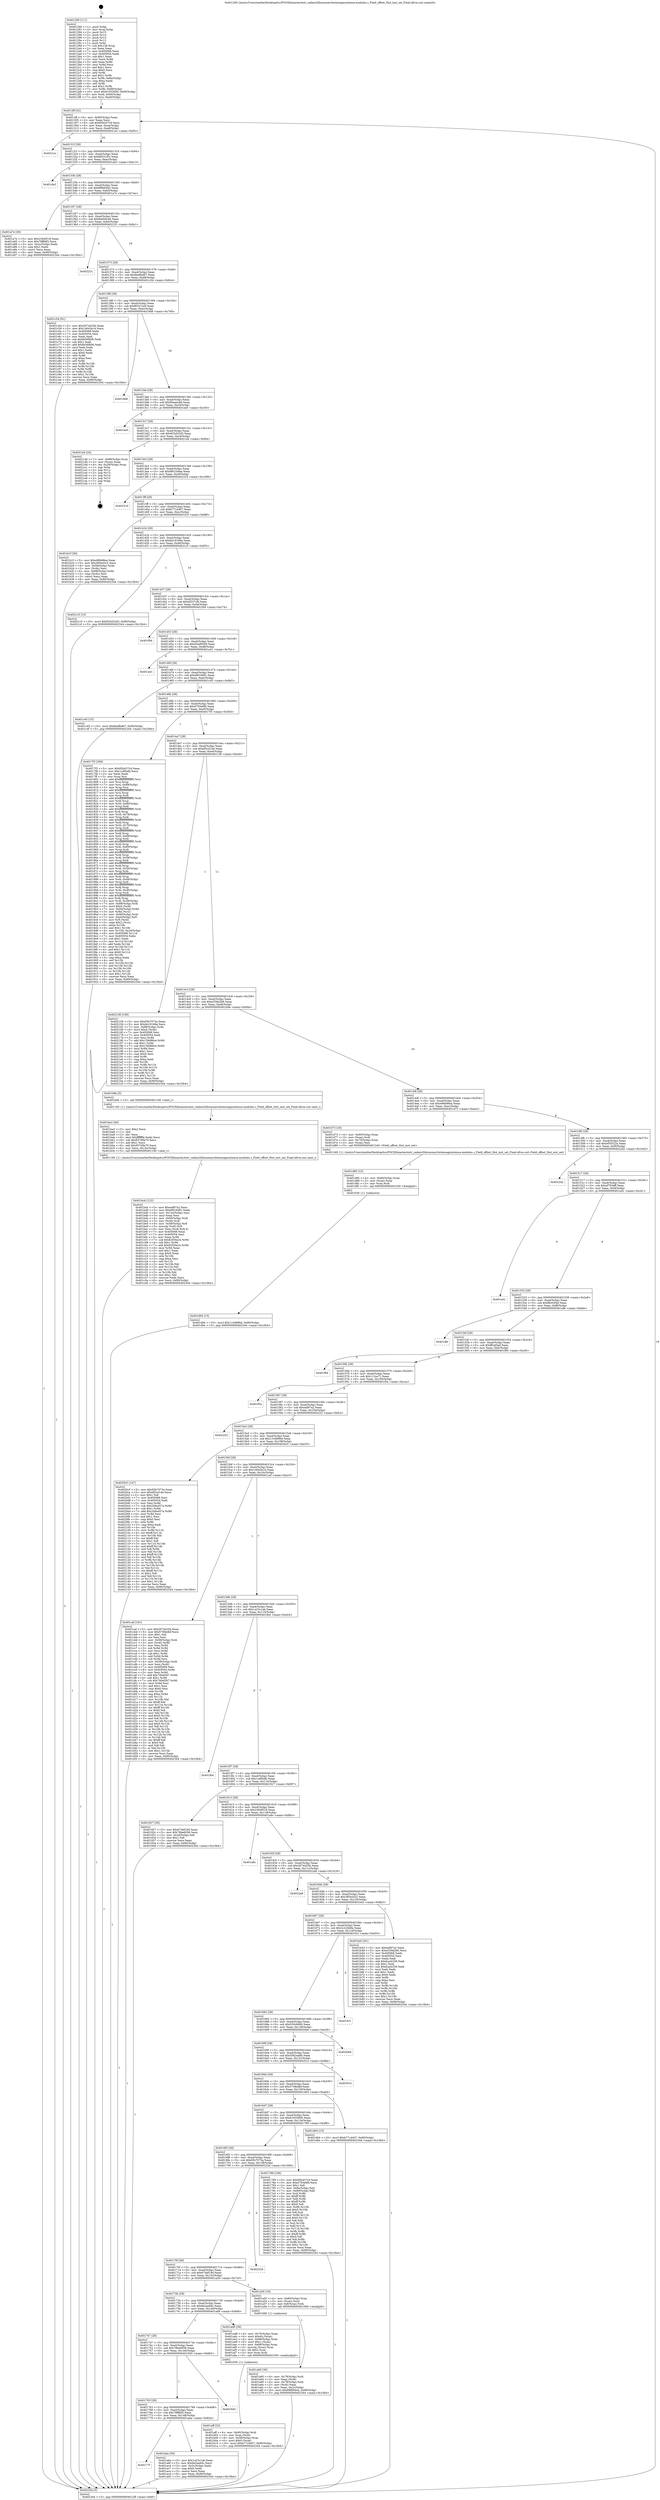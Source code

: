 digraph "0x401290" {
  label = "0x401290 (/mnt/c/Users/mathe/Desktop/tcc/POCII/binaries/extr_radare2librasmarchxtensagnuxtensa-modules.c_Field_offset_Slot_inst_set_Final-ollvm.out::main(0))"
  labelloc = "t"
  node[shape=record]

  Entry [label="",width=0.3,height=0.3,shape=circle,fillcolor=black,style=filled]
  "0x4012ff" [label="{
     0x4012ff [32]\l
     | [instrs]\l
     &nbsp;&nbsp;0x4012ff \<+6\>: mov -0x90(%rbp),%eax\l
     &nbsp;&nbsp;0x401305 \<+2\>: mov %eax,%ecx\l
     &nbsp;&nbsp;0x401307 \<+6\>: sub $0x85b437c9,%ecx\l
     &nbsp;&nbsp;0x40130d \<+6\>: mov %eax,-0xa4(%rbp)\l
     &nbsp;&nbsp;0x401313 \<+6\>: mov %ecx,-0xa8(%rbp)\l
     &nbsp;&nbsp;0x401319 \<+6\>: je 00000000004021ec \<main+0xf5c\>\l
  }"]
  "0x4021ec" [label="{
     0x4021ec\l
  }", style=dashed]
  "0x40131f" [label="{
     0x40131f [28]\l
     | [instrs]\l
     &nbsp;&nbsp;0x40131f \<+5\>: jmp 0000000000401324 \<main+0x94\>\l
     &nbsp;&nbsp;0x401324 \<+6\>: mov -0xa4(%rbp),%eax\l
     &nbsp;&nbsp;0x40132a \<+5\>: sub $0x89331f5c,%eax\l
     &nbsp;&nbsp;0x40132f \<+6\>: mov %eax,-0xac(%rbp)\l
     &nbsp;&nbsp;0x401335 \<+6\>: je 0000000000401da3 \<main+0xb13\>\l
  }"]
  Exit [label="",width=0.3,height=0.3,shape=circle,fillcolor=black,style=filled,peripheries=2]
  "0x401da3" [label="{
     0x401da3\l
  }", style=dashed]
  "0x40133b" [label="{
     0x40133b [28]\l
     | [instrs]\l
     &nbsp;&nbsp;0x40133b \<+5\>: jmp 0000000000401340 \<main+0xb0\>\l
     &nbsp;&nbsp;0x401340 \<+6\>: mov -0xa4(%rbp),%eax\l
     &nbsp;&nbsp;0x401346 \<+5\>: sub $0x89fb9442,%eax\l
     &nbsp;&nbsp;0x40134b \<+6\>: mov %eax,-0xb0(%rbp)\l
     &nbsp;&nbsp;0x401351 \<+6\>: je 0000000000401a7e \<main+0x7ee\>\l
  }"]
  "0x401d94" [label="{
     0x401d94 [15]\l
     | [instrs]\l
     &nbsp;&nbsp;0x401d94 \<+10\>: movl $0x1104896d,-0x90(%rbp)\l
     &nbsp;&nbsp;0x401d9e \<+5\>: jmp 0000000000402344 \<main+0x10b4\>\l
  }"]
  "0x401a7e" [label="{
     0x401a7e [30]\l
     | [instrs]\l
     &nbsp;&nbsp;0x401a7e \<+5\>: mov $0x2364f518,%eax\l
     &nbsp;&nbsp;0x401a83 \<+5\>: mov $0x78fffdf3,%ecx\l
     &nbsp;&nbsp;0x401a88 \<+3\>: mov -0x2c(%rbp),%edx\l
     &nbsp;&nbsp;0x401a8b \<+3\>: cmp $0x1,%edx\l
     &nbsp;&nbsp;0x401a8e \<+3\>: cmovl %ecx,%eax\l
     &nbsp;&nbsp;0x401a91 \<+6\>: mov %eax,-0x90(%rbp)\l
     &nbsp;&nbsp;0x401a97 \<+5\>: jmp 0000000000402344 \<main+0x10b4\>\l
  }"]
  "0x401357" [label="{
     0x401357 [28]\l
     | [instrs]\l
     &nbsp;&nbsp;0x401357 \<+5\>: jmp 000000000040135c \<main+0xcc\>\l
     &nbsp;&nbsp;0x40135c \<+6\>: mov -0xa4(%rbp),%eax\l
     &nbsp;&nbsp;0x401362 \<+5\>: sub $0x8a00dca6,%eax\l
     &nbsp;&nbsp;0x401367 \<+6\>: mov %eax,-0xb4(%rbp)\l
     &nbsp;&nbsp;0x40136d \<+6\>: je 0000000000402231 \<main+0xfa1\>\l
  }"]
  "0x401d85" [label="{
     0x401d85 [15]\l
     | [instrs]\l
     &nbsp;&nbsp;0x401d85 \<+4\>: mov -0x60(%rbp),%rax\l
     &nbsp;&nbsp;0x401d89 \<+3\>: mov (%rax),%rax\l
     &nbsp;&nbsp;0x401d8c \<+3\>: mov %rax,%rdi\l
     &nbsp;&nbsp;0x401d8f \<+5\>: call 0000000000401030 \<free@plt\>\l
     | [calls]\l
     &nbsp;&nbsp;0x401030 \{1\} (unknown)\l
  }"]
  "0x402231" [label="{
     0x402231\l
  }", style=dashed]
  "0x401373" [label="{
     0x401373 [28]\l
     | [instrs]\l
     &nbsp;&nbsp;0x401373 \<+5\>: jmp 0000000000401378 \<main+0xe8\>\l
     &nbsp;&nbsp;0x401378 \<+6\>: mov -0xa4(%rbp),%eax\l
     &nbsp;&nbsp;0x40137e \<+5\>: sub $0x8edfbd67,%eax\l
     &nbsp;&nbsp;0x401383 \<+6\>: mov %eax,-0xb8(%rbp)\l
     &nbsp;&nbsp;0x401389 \<+6\>: je 0000000000401c54 \<main+0x9c4\>\l
  }"]
  "0x401bcb" [label="{
     0x401bcb [122]\l
     | [instrs]\l
     &nbsp;&nbsp;0x401bcb \<+5\>: mov $0xeaf97a2,%ecx\l
     &nbsp;&nbsp;0x401bd0 \<+5\>: mov $0xd6f16481,%edx\l
     &nbsp;&nbsp;0x401bd5 \<+6\>: mov -0x14c(%rbp),%esi\l
     &nbsp;&nbsp;0x401bdb \<+3\>: imul %eax,%esi\l
     &nbsp;&nbsp;0x401bde \<+4\>: mov -0x60(%rbp),%rdi\l
     &nbsp;&nbsp;0x401be2 \<+3\>: mov (%rdi),%rdi\l
     &nbsp;&nbsp;0x401be5 \<+4\>: mov -0x58(%rbp),%r8\l
     &nbsp;&nbsp;0x401be9 \<+3\>: movslq (%r8),%r8\l
     &nbsp;&nbsp;0x401bec \<+4\>: mov %esi,(%rdi,%r8,4)\l
     &nbsp;&nbsp;0x401bf0 \<+7\>: mov 0x405068,%eax\l
     &nbsp;&nbsp;0x401bf7 \<+7\>: mov 0x405054,%esi\l
     &nbsp;&nbsp;0x401bfe \<+3\>: mov %eax,%r9d\l
     &nbsp;&nbsp;0x401c01 \<+7\>: sub $0x62f30a1b,%r9d\l
     &nbsp;&nbsp;0x401c08 \<+4\>: sub $0x1,%r9d\l
     &nbsp;&nbsp;0x401c0c \<+7\>: add $0x62f30a1b,%r9d\l
     &nbsp;&nbsp;0x401c13 \<+4\>: imul %r9d,%eax\l
     &nbsp;&nbsp;0x401c17 \<+3\>: and $0x1,%eax\l
     &nbsp;&nbsp;0x401c1a \<+3\>: cmp $0x0,%eax\l
     &nbsp;&nbsp;0x401c1d \<+4\>: sete %r10b\l
     &nbsp;&nbsp;0x401c21 \<+3\>: cmp $0xa,%esi\l
     &nbsp;&nbsp;0x401c24 \<+4\>: setl %r11b\l
     &nbsp;&nbsp;0x401c28 \<+3\>: mov %r10b,%bl\l
     &nbsp;&nbsp;0x401c2b \<+3\>: and %r11b,%bl\l
     &nbsp;&nbsp;0x401c2e \<+3\>: xor %r11b,%r10b\l
     &nbsp;&nbsp;0x401c31 \<+3\>: or %r10b,%bl\l
     &nbsp;&nbsp;0x401c34 \<+3\>: test $0x1,%bl\l
     &nbsp;&nbsp;0x401c37 \<+3\>: cmovne %edx,%ecx\l
     &nbsp;&nbsp;0x401c3a \<+6\>: mov %ecx,-0x90(%rbp)\l
     &nbsp;&nbsp;0x401c40 \<+5\>: jmp 0000000000402344 \<main+0x10b4\>\l
  }"]
  "0x401c54" [label="{
     0x401c54 [91]\l
     | [instrs]\l
     &nbsp;&nbsp;0x401c54 \<+5\>: mov $0x2674425b,%eax\l
     &nbsp;&nbsp;0x401c59 \<+5\>: mov $0x14643e1b,%ecx\l
     &nbsp;&nbsp;0x401c5e \<+7\>: mov 0x405068,%edx\l
     &nbsp;&nbsp;0x401c65 \<+7\>: mov 0x405054,%esi\l
     &nbsp;&nbsp;0x401c6c \<+2\>: mov %edx,%edi\l
     &nbsp;&nbsp;0x401c6e \<+6\>: sub $0xfe56fb06,%edi\l
     &nbsp;&nbsp;0x401c74 \<+3\>: sub $0x1,%edi\l
     &nbsp;&nbsp;0x401c77 \<+6\>: add $0xfe56fb06,%edi\l
     &nbsp;&nbsp;0x401c7d \<+3\>: imul %edi,%edx\l
     &nbsp;&nbsp;0x401c80 \<+3\>: and $0x1,%edx\l
     &nbsp;&nbsp;0x401c83 \<+3\>: cmp $0x0,%edx\l
     &nbsp;&nbsp;0x401c86 \<+4\>: sete %r8b\l
     &nbsp;&nbsp;0x401c8a \<+3\>: cmp $0xa,%esi\l
     &nbsp;&nbsp;0x401c8d \<+4\>: setl %r9b\l
     &nbsp;&nbsp;0x401c91 \<+3\>: mov %r8b,%r10b\l
     &nbsp;&nbsp;0x401c94 \<+3\>: and %r9b,%r10b\l
     &nbsp;&nbsp;0x401c97 \<+3\>: xor %r9b,%r8b\l
     &nbsp;&nbsp;0x401c9a \<+3\>: or %r8b,%r10b\l
     &nbsp;&nbsp;0x401c9d \<+4\>: test $0x1,%r10b\l
     &nbsp;&nbsp;0x401ca1 \<+3\>: cmovne %ecx,%eax\l
     &nbsp;&nbsp;0x401ca4 \<+6\>: mov %eax,-0x90(%rbp)\l
     &nbsp;&nbsp;0x401caa \<+5\>: jmp 0000000000402344 \<main+0x10b4\>\l
  }"]
  "0x40138f" [label="{
     0x40138f [28]\l
     | [instrs]\l
     &nbsp;&nbsp;0x40138f \<+5\>: jmp 0000000000401394 \<main+0x104\>\l
     &nbsp;&nbsp;0x401394 \<+6\>: mov -0xa4(%rbp),%eax\l
     &nbsp;&nbsp;0x40139a \<+5\>: sub $0x8f1b7ce9,%eax\l
     &nbsp;&nbsp;0x40139f \<+6\>: mov %eax,-0xbc(%rbp)\l
     &nbsp;&nbsp;0x4013a5 \<+6\>: je 00000000004019d8 \<main+0x748\>\l
  }"]
  "0x401ba3" [label="{
     0x401ba3 [40]\l
     | [instrs]\l
     &nbsp;&nbsp;0x401ba3 \<+5\>: mov $0x2,%ecx\l
     &nbsp;&nbsp;0x401ba8 \<+1\>: cltd\l
     &nbsp;&nbsp;0x401ba9 \<+2\>: idiv %ecx\l
     &nbsp;&nbsp;0x401bab \<+6\>: imul $0xfffffffe,%edx,%ecx\l
     &nbsp;&nbsp;0x401bb1 \<+6\>: sub $0x937d9a70,%ecx\l
     &nbsp;&nbsp;0x401bb7 \<+3\>: add $0x1,%ecx\l
     &nbsp;&nbsp;0x401bba \<+6\>: add $0x937d9a70,%ecx\l
     &nbsp;&nbsp;0x401bc0 \<+6\>: mov %ecx,-0x14c(%rbp)\l
     &nbsp;&nbsp;0x401bc6 \<+5\>: call 0000000000401160 \<next_i\>\l
     | [calls]\l
     &nbsp;&nbsp;0x401160 \{1\} (/mnt/c/Users/mathe/Desktop/tcc/POCII/binaries/extr_radare2librasmarchxtensagnuxtensa-modules.c_Field_offset_Slot_inst_set_Final-ollvm.out::next_i)\l
  }"]
  "0x4019d8" [label="{
     0x4019d8\l
  }", style=dashed]
  "0x4013ab" [label="{
     0x4013ab [28]\l
     | [instrs]\l
     &nbsp;&nbsp;0x4013ab \<+5\>: jmp 00000000004013b0 \<main+0x120\>\l
     &nbsp;&nbsp;0x4013b0 \<+6\>: mov -0xa4(%rbp),%eax\l
     &nbsp;&nbsp;0x4013b6 \<+5\>: sub $0x90eaecbd,%eax\l
     &nbsp;&nbsp;0x4013bb \<+6\>: mov %eax,-0xc0(%rbp)\l
     &nbsp;&nbsp;0x4013c1 \<+6\>: je 0000000000401ee0 \<main+0xc50\>\l
  }"]
  "0x401aff" [label="{
     0x401aff [32]\l
     | [instrs]\l
     &nbsp;&nbsp;0x401aff \<+4\>: mov -0x60(%rbp),%rdi\l
     &nbsp;&nbsp;0x401b03 \<+3\>: mov %rax,(%rdi)\l
     &nbsp;&nbsp;0x401b06 \<+4\>: mov -0x58(%rbp),%rax\l
     &nbsp;&nbsp;0x401b0a \<+6\>: movl $0x0,(%rax)\l
     &nbsp;&nbsp;0x401b10 \<+10\>: movl $0xb77c4407,-0x90(%rbp)\l
     &nbsp;&nbsp;0x401b1a \<+5\>: jmp 0000000000402344 \<main+0x10b4\>\l
  }"]
  "0x401ee0" [label="{
     0x401ee0\l
  }", style=dashed]
  "0x4013c7" [label="{
     0x4013c7 [28]\l
     | [instrs]\l
     &nbsp;&nbsp;0x4013c7 \<+5\>: jmp 00000000004013cc \<main+0x13c\>\l
     &nbsp;&nbsp;0x4013cc \<+6\>: mov -0xa4(%rbp),%eax\l
     &nbsp;&nbsp;0x4013d2 \<+5\>: sub $0x925d32d3,%eax\l
     &nbsp;&nbsp;0x4013d7 \<+6\>: mov %eax,-0xc4(%rbp)\l
     &nbsp;&nbsp;0x4013dd \<+6\>: je 00000000004021d4 \<main+0xf44\>\l
  }"]
  "0x40177f" [label="{
     0x40177f\l
  }", style=dashed]
  "0x4021d4" [label="{
     0x4021d4 [24]\l
     | [instrs]\l
     &nbsp;&nbsp;0x4021d4 \<+7\>: mov -0x88(%rbp),%rax\l
     &nbsp;&nbsp;0x4021db \<+2\>: mov (%rax),%eax\l
     &nbsp;&nbsp;0x4021dd \<+4\>: lea -0x28(%rbp),%rsp\l
     &nbsp;&nbsp;0x4021e1 \<+1\>: pop %rbx\l
     &nbsp;&nbsp;0x4021e2 \<+2\>: pop %r12\l
     &nbsp;&nbsp;0x4021e4 \<+2\>: pop %r13\l
     &nbsp;&nbsp;0x4021e6 \<+2\>: pop %r14\l
     &nbsp;&nbsp;0x4021e8 \<+2\>: pop %r15\l
     &nbsp;&nbsp;0x4021ea \<+1\>: pop %rbp\l
     &nbsp;&nbsp;0x4021eb \<+1\>: ret\l
  }"]
  "0x4013e3" [label="{
     0x4013e3 [28]\l
     | [instrs]\l
     &nbsp;&nbsp;0x4013e3 \<+5\>: jmp 00000000004013e8 \<main+0x158\>\l
     &nbsp;&nbsp;0x4013e8 \<+6\>: mov -0xa4(%rbp),%eax\l
     &nbsp;&nbsp;0x4013ee \<+5\>: sub $0x9851b9ae,%eax\l
     &nbsp;&nbsp;0x4013f3 \<+6\>: mov %eax,-0xc8(%rbp)\l
     &nbsp;&nbsp;0x4013f9 \<+6\>: je 0000000000402319 \<main+0x1089\>\l
  }"]
  "0x401aba" [label="{
     0x401aba [30]\l
     | [instrs]\l
     &nbsp;&nbsp;0x401aba \<+5\>: mov $0x1a23c1ab,%eax\l
     &nbsp;&nbsp;0x401abf \<+5\>: mov $0x6e2ae64c,%ecx\l
     &nbsp;&nbsp;0x401ac4 \<+3\>: mov -0x2c(%rbp),%edx\l
     &nbsp;&nbsp;0x401ac7 \<+3\>: cmp $0x0,%edx\l
     &nbsp;&nbsp;0x401aca \<+3\>: cmove %ecx,%eax\l
     &nbsp;&nbsp;0x401acd \<+6\>: mov %eax,-0x90(%rbp)\l
     &nbsp;&nbsp;0x401ad3 \<+5\>: jmp 0000000000402344 \<main+0x10b4\>\l
  }"]
  "0x402319" [label="{
     0x402319\l
  }", style=dashed]
  "0x4013ff" [label="{
     0x4013ff [28]\l
     | [instrs]\l
     &nbsp;&nbsp;0x4013ff \<+5\>: jmp 0000000000401404 \<main+0x174\>\l
     &nbsp;&nbsp;0x401404 \<+6\>: mov -0xa4(%rbp),%eax\l
     &nbsp;&nbsp;0x40140a \<+5\>: sub $0xb77c4407,%eax\l
     &nbsp;&nbsp;0x40140f \<+6\>: mov %eax,-0xcc(%rbp)\l
     &nbsp;&nbsp;0x401415 \<+6\>: je 0000000000401b1f \<main+0x88f\>\l
  }"]
  "0x401763" [label="{
     0x401763 [28]\l
     | [instrs]\l
     &nbsp;&nbsp;0x401763 \<+5\>: jmp 0000000000401768 \<main+0x4d8\>\l
     &nbsp;&nbsp;0x401768 \<+6\>: mov -0xa4(%rbp),%eax\l
     &nbsp;&nbsp;0x40176e \<+5\>: sub $0x78fffdf3,%eax\l
     &nbsp;&nbsp;0x401773 \<+6\>: mov %eax,-0x148(%rbp)\l
     &nbsp;&nbsp;0x401779 \<+6\>: je 0000000000401aba \<main+0x82a\>\l
  }"]
  "0x401b1f" [label="{
     0x401b1f [36]\l
     | [instrs]\l
     &nbsp;&nbsp;0x401b1f \<+5\>: mov $0xe96b86ea,%eax\l
     &nbsp;&nbsp;0x401b24 \<+5\>: mov $0x385ed3c2,%ecx\l
     &nbsp;&nbsp;0x401b29 \<+4\>: mov -0x58(%rbp),%rdx\l
     &nbsp;&nbsp;0x401b2d \<+2\>: mov (%rdx),%esi\l
     &nbsp;&nbsp;0x401b2f \<+4\>: mov -0x68(%rbp),%rdx\l
     &nbsp;&nbsp;0x401b33 \<+2\>: cmp (%rdx),%esi\l
     &nbsp;&nbsp;0x401b35 \<+3\>: cmovl %ecx,%eax\l
     &nbsp;&nbsp;0x401b38 \<+6\>: mov %eax,-0x90(%rbp)\l
     &nbsp;&nbsp;0x401b3e \<+5\>: jmp 0000000000402344 \<main+0x10b4\>\l
  }"]
  "0x40141b" [label="{
     0x40141b [28]\l
     | [instrs]\l
     &nbsp;&nbsp;0x40141b \<+5\>: jmp 0000000000401420 \<main+0x190\>\l
     &nbsp;&nbsp;0x401420 \<+6\>: mov -0xa4(%rbp),%eax\l
     &nbsp;&nbsp;0x401426 \<+5\>: sub $0xbb19168a,%eax\l
     &nbsp;&nbsp;0x40142b \<+6\>: mov %eax,-0xd0(%rbp)\l
     &nbsp;&nbsp;0x401431 \<+6\>: je 00000000004021c5 \<main+0xf35\>\l
  }"]
  "0x401945" [label="{
     0x401945\l
  }", style=dashed]
  "0x4021c5" [label="{
     0x4021c5 [15]\l
     | [instrs]\l
     &nbsp;&nbsp;0x4021c5 \<+10\>: movl $0x925d32d3,-0x90(%rbp)\l
     &nbsp;&nbsp;0x4021cf \<+5\>: jmp 0000000000402344 \<main+0x10b4\>\l
  }"]
  "0x401437" [label="{
     0x401437 [28]\l
     | [instrs]\l
     &nbsp;&nbsp;0x401437 \<+5\>: jmp 000000000040143c \<main+0x1ac\>\l
     &nbsp;&nbsp;0x40143c \<+6\>: mov -0xa4(%rbp),%eax\l
     &nbsp;&nbsp;0x401442 \<+5\>: sub $0xbf237cf4,%eax\l
     &nbsp;&nbsp;0x401447 \<+6\>: mov %eax,-0xd4(%rbp)\l
     &nbsp;&nbsp;0x40144d \<+6\>: je 0000000000401f04 \<main+0xc74\>\l
  }"]
  "0x401747" [label="{
     0x401747 [28]\l
     | [instrs]\l
     &nbsp;&nbsp;0x401747 \<+5\>: jmp 000000000040174c \<main+0x4bc\>\l
     &nbsp;&nbsp;0x40174c \<+6\>: mov -0xa4(%rbp),%eax\l
     &nbsp;&nbsp;0x401752 \<+5\>: sub $0x78be6056,%eax\l
     &nbsp;&nbsp;0x401757 \<+6\>: mov %eax,-0x144(%rbp)\l
     &nbsp;&nbsp;0x40175d \<+6\>: je 0000000000401945 \<main+0x6b5\>\l
  }"]
  "0x401f04" [label="{
     0x401f04\l
  }", style=dashed]
  "0x401453" [label="{
     0x401453 [28]\l
     | [instrs]\l
     &nbsp;&nbsp;0x401453 \<+5\>: jmp 0000000000401458 \<main+0x1c8\>\l
     &nbsp;&nbsp;0x401458 \<+6\>: mov -0xa4(%rbp),%eax\l
     &nbsp;&nbsp;0x40145e \<+5\>: sub $0xd3ad9549,%eax\l
     &nbsp;&nbsp;0x401463 \<+6\>: mov %eax,-0xd8(%rbp)\l
     &nbsp;&nbsp;0x401469 \<+6\>: je 0000000000401a41 \<main+0x7b1\>\l
  }"]
  "0x401ad8" [label="{
     0x401ad8 [39]\l
     | [instrs]\l
     &nbsp;&nbsp;0x401ad8 \<+4\>: mov -0x70(%rbp),%rax\l
     &nbsp;&nbsp;0x401adc \<+6\>: movl $0x64,(%rax)\l
     &nbsp;&nbsp;0x401ae2 \<+4\>: mov -0x68(%rbp),%rax\l
     &nbsp;&nbsp;0x401ae6 \<+6\>: movl $0x1,(%rax)\l
     &nbsp;&nbsp;0x401aec \<+4\>: mov -0x68(%rbp),%rax\l
     &nbsp;&nbsp;0x401af0 \<+3\>: movslq (%rax),%rax\l
     &nbsp;&nbsp;0x401af3 \<+4\>: shl $0x2,%rax\l
     &nbsp;&nbsp;0x401af7 \<+3\>: mov %rax,%rdi\l
     &nbsp;&nbsp;0x401afa \<+5\>: call 0000000000401050 \<malloc@plt\>\l
     | [calls]\l
     &nbsp;&nbsp;0x401050 \{1\} (unknown)\l
  }"]
  "0x401a41" [label="{
     0x401a41\l
  }", style=dashed]
  "0x40146f" [label="{
     0x40146f [28]\l
     | [instrs]\l
     &nbsp;&nbsp;0x40146f \<+5\>: jmp 0000000000401474 \<main+0x1e4\>\l
     &nbsp;&nbsp;0x401474 \<+6\>: mov -0xa4(%rbp),%eax\l
     &nbsp;&nbsp;0x40147a \<+5\>: sub $0xd6f16481,%eax\l
     &nbsp;&nbsp;0x40147f \<+6\>: mov %eax,-0xdc(%rbp)\l
     &nbsp;&nbsp;0x401485 \<+6\>: je 0000000000401c45 \<main+0x9b5\>\l
  }"]
  "0x401a60" [label="{
     0x401a60 [30]\l
     | [instrs]\l
     &nbsp;&nbsp;0x401a60 \<+4\>: mov -0x78(%rbp),%rdi\l
     &nbsp;&nbsp;0x401a64 \<+2\>: mov %eax,(%rdi)\l
     &nbsp;&nbsp;0x401a66 \<+4\>: mov -0x78(%rbp),%rdi\l
     &nbsp;&nbsp;0x401a6a \<+2\>: mov (%rdi),%eax\l
     &nbsp;&nbsp;0x401a6c \<+3\>: mov %eax,-0x2c(%rbp)\l
     &nbsp;&nbsp;0x401a6f \<+10\>: movl $0x89fb9442,-0x90(%rbp)\l
     &nbsp;&nbsp;0x401a79 \<+5\>: jmp 0000000000402344 \<main+0x10b4\>\l
  }"]
  "0x401c45" [label="{
     0x401c45 [15]\l
     | [instrs]\l
     &nbsp;&nbsp;0x401c45 \<+10\>: movl $0x8edfbd67,-0x90(%rbp)\l
     &nbsp;&nbsp;0x401c4f \<+5\>: jmp 0000000000402344 \<main+0x10b4\>\l
  }"]
  "0x40148b" [label="{
     0x40148b [28]\l
     | [instrs]\l
     &nbsp;&nbsp;0x40148b \<+5\>: jmp 0000000000401490 \<main+0x200\>\l
     &nbsp;&nbsp;0x401490 \<+6\>: mov -0xa4(%rbp),%eax\l
     &nbsp;&nbsp;0x401496 \<+5\>: sub $0xd793e6fb,%eax\l
     &nbsp;&nbsp;0x40149b \<+6\>: mov %eax,-0xe0(%rbp)\l
     &nbsp;&nbsp;0x4014a1 \<+6\>: je 00000000004017f3 \<main+0x563\>\l
  }"]
  "0x40172b" [label="{
     0x40172b [28]\l
     | [instrs]\l
     &nbsp;&nbsp;0x40172b \<+5\>: jmp 0000000000401730 \<main+0x4a0\>\l
     &nbsp;&nbsp;0x401730 \<+6\>: mov -0xa4(%rbp),%eax\l
     &nbsp;&nbsp;0x401736 \<+5\>: sub $0x6e2ae64c,%eax\l
     &nbsp;&nbsp;0x40173b \<+6\>: mov %eax,-0x140(%rbp)\l
     &nbsp;&nbsp;0x401741 \<+6\>: je 0000000000401ad8 \<main+0x848\>\l
  }"]
  "0x4017f3" [label="{
     0x4017f3 [308]\l
     | [instrs]\l
     &nbsp;&nbsp;0x4017f3 \<+5\>: mov $0x85b437c9,%eax\l
     &nbsp;&nbsp;0x4017f8 \<+5\>: mov $0x1cdf5afb,%ecx\l
     &nbsp;&nbsp;0x4017fd \<+2\>: xor %edx,%edx\l
     &nbsp;&nbsp;0x4017ff \<+3\>: mov %rsp,%rsi\l
     &nbsp;&nbsp;0x401802 \<+4\>: add $0xfffffffffffffff0,%rsi\l
     &nbsp;&nbsp;0x401806 \<+3\>: mov %rsi,%rsp\l
     &nbsp;&nbsp;0x401809 \<+7\>: mov %rsi,-0x88(%rbp)\l
     &nbsp;&nbsp;0x401810 \<+3\>: mov %rsp,%rsi\l
     &nbsp;&nbsp;0x401813 \<+4\>: add $0xfffffffffffffff0,%rsi\l
     &nbsp;&nbsp;0x401817 \<+3\>: mov %rsi,%rsp\l
     &nbsp;&nbsp;0x40181a \<+3\>: mov %rsp,%rdi\l
     &nbsp;&nbsp;0x40181d \<+4\>: add $0xfffffffffffffff0,%rdi\l
     &nbsp;&nbsp;0x401821 \<+3\>: mov %rdi,%rsp\l
     &nbsp;&nbsp;0x401824 \<+4\>: mov %rdi,-0x80(%rbp)\l
     &nbsp;&nbsp;0x401828 \<+3\>: mov %rsp,%rdi\l
     &nbsp;&nbsp;0x40182b \<+4\>: add $0xfffffffffffffff0,%rdi\l
     &nbsp;&nbsp;0x40182f \<+3\>: mov %rdi,%rsp\l
     &nbsp;&nbsp;0x401832 \<+4\>: mov %rdi,-0x78(%rbp)\l
     &nbsp;&nbsp;0x401836 \<+3\>: mov %rsp,%rdi\l
     &nbsp;&nbsp;0x401839 \<+4\>: add $0xfffffffffffffff0,%rdi\l
     &nbsp;&nbsp;0x40183d \<+3\>: mov %rdi,%rsp\l
     &nbsp;&nbsp;0x401840 \<+4\>: mov %rdi,-0x70(%rbp)\l
     &nbsp;&nbsp;0x401844 \<+3\>: mov %rsp,%rdi\l
     &nbsp;&nbsp;0x401847 \<+4\>: add $0xfffffffffffffff0,%rdi\l
     &nbsp;&nbsp;0x40184b \<+3\>: mov %rdi,%rsp\l
     &nbsp;&nbsp;0x40184e \<+4\>: mov %rdi,-0x68(%rbp)\l
     &nbsp;&nbsp;0x401852 \<+3\>: mov %rsp,%rdi\l
     &nbsp;&nbsp;0x401855 \<+4\>: add $0xfffffffffffffff0,%rdi\l
     &nbsp;&nbsp;0x401859 \<+3\>: mov %rdi,%rsp\l
     &nbsp;&nbsp;0x40185c \<+4\>: mov %rdi,-0x60(%rbp)\l
     &nbsp;&nbsp;0x401860 \<+3\>: mov %rsp,%rdi\l
     &nbsp;&nbsp;0x401863 \<+4\>: add $0xfffffffffffffff0,%rdi\l
     &nbsp;&nbsp;0x401867 \<+3\>: mov %rdi,%rsp\l
     &nbsp;&nbsp;0x40186a \<+4\>: mov %rdi,-0x58(%rbp)\l
     &nbsp;&nbsp;0x40186e \<+3\>: mov %rsp,%rdi\l
     &nbsp;&nbsp;0x401871 \<+4\>: add $0xfffffffffffffff0,%rdi\l
     &nbsp;&nbsp;0x401875 \<+3\>: mov %rdi,%rsp\l
     &nbsp;&nbsp;0x401878 \<+4\>: mov %rdi,-0x50(%rbp)\l
     &nbsp;&nbsp;0x40187c \<+3\>: mov %rsp,%rdi\l
     &nbsp;&nbsp;0x40187f \<+4\>: add $0xfffffffffffffff0,%rdi\l
     &nbsp;&nbsp;0x401883 \<+3\>: mov %rdi,%rsp\l
     &nbsp;&nbsp;0x401886 \<+4\>: mov %rdi,-0x48(%rbp)\l
     &nbsp;&nbsp;0x40188a \<+3\>: mov %rsp,%rdi\l
     &nbsp;&nbsp;0x40188d \<+4\>: add $0xfffffffffffffff0,%rdi\l
     &nbsp;&nbsp;0x401891 \<+3\>: mov %rdi,%rsp\l
     &nbsp;&nbsp;0x401894 \<+4\>: mov %rdi,-0x40(%rbp)\l
     &nbsp;&nbsp;0x401898 \<+3\>: mov %rsp,%rdi\l
     &nbsp;&nbsp;0x40189b \<+4\>: add $0xfffffffffffffff0,%rdi\l
     &nbsp;&nbsp;0x40189f \<+3\>: mov %rdi,%rsp\l
     &nbsp;&nbsp;0x4018a2 \<+4\>: mov %rdi,-0x38(%rbp)\l
     &nbsp;&nbsp;0x4018a6 \<+7\>: mov -0x88(%rbp),%rdi\l
     &nbsp;&nbsp;0x4018ad \<+6\>: movl $0x0,(%rdi)\l
     &nbsp;&nbsp;0x4018b3 \<+7\>: mov -0x94(%rbp),%r8d\l
     &nbsp;&nbsp;0x4018ba \<+3\>: mov %r8d,(%rsi)\l
     &nbsp;&nbsp;0x4018bd \<+4\>: mov -0x80(%rbp),%rdi\l
     &nbsp;&nbsp;0x4018c1 \<+7\>: mov -0xa0(%rbp),%r9\l
     &nbsp;&nbsp;0x4018c8 \<+3\>: mov %r9,(%rdi)\l
     &nbsp;&nbsp;0x4018cb \<+3\>: cmpl $0x2,(%rsi)\l
     &nbsp;&nbsp;0x4018ce \<+4\>: setne %r10b\l
     &nbsp;&nbsp;0x4018d2 \<+4\>: and $0x1,%r10b\l
     &nbsp;&nbsp;0x4018d6 \<+4\>: mov %r10b,-0x2d(%rbp)\l
     &nbsp;&nbsp;0x4018da \<+8\>: mov 0x405068,%r11d\l
     &nbsp;&nbsp;0x4018e2 \<+7\>: mov 0x405054,%ebx\l
     &nbsp;&nbsp;0x4018e9 \<+3\>: sub $0x1,%edx\l
     &nbsp;&nbsp;0x4018ec \<+3\>: mov %r11d,%r14d\l
     &nbsp;&nbsp;0x4018ef \<+3\>: add %edx,%r14d\l
     &nbsp;&nbsp;0x4018f2 \<+4\>: imul %r14d,%r11d\l
     &nbsp;&nbsp;0x4018f6 \<+4\>: and $0x1,%r11d\l
     &nbsp;&nbsp;0x4018fa \<+4\>: cmp $0x0,%r11d\l
     &nbsp;&nbsp;0x4018fe \<+4\>: sete %r10b\l
     &nbsp;&nbsp;0x401902 \<+3\>: cmp $0xa,%ebx\l
     &nbsp;&nbsp;0x401905 \<+4\>: setl %r15b\l
     &nbsp;&nbsp;0x401909 \<+3\>: mov %r10b,%r12b\l
     &nbsp;&nbsp;0x40190c \<+3\>: and %r15b,%r12b\l
     &nbsp;&nbsp;0x40190f \<+3\>: xor %r15b,%r10b\l
     &nbsp;&nbsp;0x401912 \<+3\>: or %r10b,%r12b\l
     &nbsp;&nbsp;0x401915 \<+4\>: test $0x1,%r12b\l
     &nbsp;&nbsp;0x401919 \<+3\>: cmovne %ecx,%eax\l
     &nbsp;&nbsp;0x40191c \<+6\>: mov %eax,-0x90(%rbp)\l
     &nbsp;&nbsp;0x401922 \<+5\>: jmp 0000000000402344 \<main+0x10b4\>\l
  }"]
  "0x4014a7" [label="{
     0x4014a7 [28]\l
     | [instrs]\l
     &nbsp;&nbsp;0x4014a7 \<+5\>: jmp 00000000004014ac \<main+0x21c\>\l
     &nbsp;&nbsp;0x4014ac \<+6\>: mov -0xa4(%rbp),%eax\l
     &nbsp;&nbsp;0x4014b2 \<+5\>: sub $0xdf2cd1de,%eax\l
     &nbsp;&nbsp;0x4014b7 \<+6\>: mov %eax,-0xe4(%rbp)\l
     &nbsp;&nbsp;0x4014bd \<+6\>: je 0000000000402158 \<main+0xec8\>\l
  }"]
  "0x401a50" [label="{
     0x401a50 [16]\l
     | [instrs]\l
     &nbsp;&nbsp;0x401a50 \<+4\>: mov -0x80(%rbp),%rax\l
     &nbsp;&nbsp;0x401a54 \<+3\>: mov (%rax),%rax\l
     &nbsp;&nbsp;0x401a57 \<+4\>: mov 0x8(%rax),%rdi\l
     &nbsp;&nbsp;0x401a5b \<+5\>: call 0000000000401060 \<atoi@plt\>\l
     | [calls]\l
     &nbsp;&nbsp;0x401060 \{1\} (unknown)\l
  }"]
  "0x402158" [label="{
     0x402158 [109]\l
     | [instrs]\l
     &nbsp;&nbsp;0x402158 \<+5\>: mov $0x65b7073a,%eax\l
     &nbsp;&nbsp;0x40215d \<+5\>: mov $0xbb19168a,%ecx\l
     &nbsp;&nbsp;0x402162 \<+7\>: mov -0x88(%rbp),%rdx\l
     &nbsp;&nbsp;0x402169 \<+6\>: movl $0x0,(%rdx)\l
     &nbsp;&nbsp;0x40216f \<+7\>: mov 0x405068,%esi\l
     &nbsp;&nbsp;0x402176 \<+7\>: mov 0x405054,%edi\l
     &nbsp;&nbsp;0x40217d \<+3\>: mov %esi,%r8d\l
     &nbsp;&nbsp;0x402180 \<+7\>: add $0x158d66ce,%r8d\l
     &nbsp;&nbsp;0x402187 \<+4\>: sub $0x1,%r8d\l
     &nbsp;&nbsp;0x40218b \<+7\>: sub $0x158d66ce,%r8d\l
     &nbsp;&nbsp;0x402192 \<+4\>: imul %r8d,%esi\l
     &nbsp;&nbsp;0x402196 \<+3\>: and $0x1,%esi\l
     &nbsp;&nbsp;0x402199 \<+3\>: cmp $0x0,%esi\l
     &nbsp;&nbsp;0x40219c \<+4\>: sete %r9b\l
     &nbsp;&nbsp;0x4021a0 \<+3\>: cmp $0xa,%edi\l
     &nbsp;&nbsp;0x4021a3 \<+4\>: setl %r10b\l
     &nbsp;&nbsp;0x4021a7 \<+3\>: mov %r9b,%r11b\l
     &nbsp;&nbsp;0x4021aa \<+3\>: and %r10b,%r11b\l
     &nbsp;&nbsp;0x4021ad \<+3\>: xor %r10b,%r9b\l
     &nbsp;&nbsp;0x4021b0 \<+3\>: or %r9b,%r11b\l
     &nbsp;&nbsp;0x4021b3 \<+4\>: test $0x1,%r11b\l
     &nbsp;&nbsp;0x4021b7 \<+3\>: cmovne %ecx,%eax\l
     &nbsp;&nbsp;0x4021ba \<+6\>: mov %eax,-0x90(%rbp)\l
     &nbsp;&nbsp;0x4021c0 \<+5\>: jmp 0000000000402344 \<main+0x10b4\>\l
  }"]
  "0x4014c3" [label="{
     0x4014c3 [28]\l
     | [instrs]\l
     &nbsp;&nbsp;0x4014c3 \<+5\>: jmp 00000000004014c8 \<main+0x238\>\l
     &nbsp;&nbsp;0x4014c8 \<+6\>: mov -0xa4(%rbp),%eax\l
     &nbsp;&nbsp;0x4014ce \<+5\>: sub $0xe539a2b6,%eax\l
     &nbsp;&nbsp;0x4014d3 \<+6\>: mov %eax,-0xe8(%rbp)\l
     &nbsp;&nbsp;0x4014d9 \<+6\>: je 0000000000401b9e \<main+0x90e\>\l
  }"]
  "0x40170f" [label="{
     0x40170f [28]\l
     | [instrs]\l
     &nbsp;&nbsp;0x40170f \<+5\>: jmp 0000000000401714 \<main+0x484\>\l
     &nbsp;&nbsp;0x401714 \<+6\>: mov -0xa4(%rbp),%eax\l
     &nbsp;&nbsp;0x40171a \<+5\>: sub $0x674bf19d,%eax\l
     &nbsp;&nbsp;0x40171f \<+6\>: mov %eax,-0x13c(%rbp)\l
     &nbsp;&nbsp;0x401725 \<+6\>: je 0000000000401a50 \<main+0x7c0\>\l
  }"]
  "0x401b9e" [label="{
     0x401b9e [5]\l
     | [instrs]\l
     &nbsp;&nbsp;0x401b9e \<+5\>: call 0000000000401160 \<next_i\>\l
     | [calls]\l
     &nbsp;&nbsp;0x401160 \{1\} (/mnt/c/Users/mathe/Desktop/tcc/POCII/binaries/extr_radare2librasmarchxtensagnuxtensa-modules.c_Field_offset_Slot_inst_set_Final-ollvm.out::next_i)\l
  }"]
  "0x4014df" [label="{
     0x4014df [28]\l
     | [instrs]\l
     &nbsp;&nbsp;0x4014df \<+5\>: jmp 00000000004014e4 \<main+0x254\>\l
     &nbsp;&nbsp;0x4014e4 \<+6\>: mov -0xa4(%rbp),%eax\l
     &nbsp;&nbsp;0x4014ea \<+5\>: sub $0xe96b86ea,%eax\l
     &nbsp;&nbsp;0x4014ef \<+6\>: mov %eax,-0xec(%rbp)\l
     &nbsp;&nbsp;0x4014f5 \<+6\>: je 0000000000401d73 \<main+0xae3\>\l
  }"]
  "0x40232d" [label="{
     0x40232d\l
  }", style=dashed]
  "0x401d73" [label="{
     0x401d73 [18]\l
     | [instrs]\l
     &nbsp;&nbsp;0x401d73 \<+4\>: mov -0x60(%rbp),%rax\l
     &nbsp;&nbsp;0x401d77 \<+3\>: mov (%rax),%rdi\l
     &nbsp;&nbsp;0x401d7a \<+4\>: mov -0x70(%rbp),%rax\l
     &nbsp;&nbsp;0x401d7e \<+2\>: mov (%rax),%esi\l
     &nbsp;&nbsp;0x401d80 \<+5\>: call 0000000000401240 \<Field_offset_Slot_inst_set\>\l
     | [calls]\l
     &nbsp;&nbsp;0x401240 \{1\} (/mnt/c/Users/mathe/Desktop/tcc/POCII/binaries/extr_radare2librasmarchxtensagnuxtensa-modules.c_Field_offset_Slot_inst_set_Final-ollvm.out::Field_offset_Slot_inst_set)\l
  }"]
  "0x4014fb" [label="{
     0x4014fb [28]\l
     | [instrs]\l
     &nbsp;&nbsp;0x4014fb \<+5\>: jmp 0000000000401500 \<main+0x270\>\l
     &nbsp;&nbsp;0x401500 \<+6\>: mov -0xa4(%rbp),%eax\l
     &nbsp;&nbsp;0x401506 \<+5\>: sub $0xef55522a,%eax\l
     &nbsp;&nbsp;0x40150b \<+6\>: mov %eax,-0xf0(%rbp)\l
     &nbsp;&nbsp;0x401511 \<+6\>: je 00000000004022d2 \<main+0x1042\>\l
  }"]
  "0x401290" [label="{
     0x401290 [111]\l
     | [instrs]\l
     &nbsp;&nbsp;0x401290 \<+1\>: push %rbp\l
     &nbsp;&nbsp;0x401291 \<+3\>: mov %rsp,%rbp\l
     &nbsp;&nbsp;0x401294 \<+2\>: push %r15\l
     &nbsp;&nbsp;0x401296 \<+2\>: push %r14\l
     &nbsp;&nbsp;0x401298 \<+2\>: push %r13\l
     &nbsp;&nbsp;0x40129a \<+2\>: push %r12\l
     &nbsp;&nbsp;0x40129c \<+1\>: push %rbx\l
     &nbsp;&nbsp;0x40129d \<+7\>: sub $0x138,%rsp\l
     &nbsp;&nbsp;0x4012a4 \<+2\>: xor %eax,%eax\l
     &nbsp;&nbsp;0x4012a6 \<+7\>: mov 0x405068,%ecx\l
     &nbsp;&nbsp;0x4012ad \<+7\>: mov 0x405054,%edx\l
     &nbsp;&nbsp;0x4012b4 \<+3\>: sub $0x1,%eax\l
     &nbsp;&nbsp;0x4012b7 \<+3\>: mov %ecx,%r8d\l
     &nbsp;&nbsp;0x4012ba \<+3\>: add %eax,%r8d\l
     &nbsp;&nbsp;0x4012bd \<+4\>: imul %r8d,%ecx\l
     &nbsp;&nbsp;0x4012c1 \<+3\>: and $0x1,%ecx\l
     &nbsp;&nbsp;0x4012c4 \<+3\>: cmp $0x0,%ecx\l
     &nbsp;&nbsp;0x4012c7 \<+4\>: sete %r9b\l
     &nbsp;&nbsp;0x4012cb \<+4\>: and $0x1,%r9b\l
     &nbsp;&nbsp;0x4012cf \<+7\>: mov %r9b,-0x8a(%rbp)\l
     &nbsp;&nbsp;0x4012d6 \<+3\>: cmp $0xa,%edx\l
     &nbsp;&nbsp;0x4012d9 \<+4\>: setl %r9b\l
     &nbsp;&nbsp;0x4012dd \<+4\>: and $0x1,%r9b\l
     &nbsp;&nbsp;0x4012e1 \<+7\>: mov %r9b,-0x89(%rbp)\l
     &nbsp;&nbsp;0x4012e8 \<+10\>: movl $0x61932695,-0x90(%rbp)\l
     &nbsp;&nbsp;0x4012f2 \<+6\>: mov %edi,-0x94(%rbp)\l
     &nbsp;&nbsp;0x4012f8 \<+7\>: mov %rsi,-0xa0(%rbp)\l
  }"]
  "0x4022d2" [label="{
     0x4022d2\l
  }", style=dashed]
  "0x401517" [label="{
     0x401517 [28]\l
     | [instrs]\l
     &nbsp;&nbsp;0x401517 \<+5\>: jmp 000000000040151c \<main+0x28c\>\l
     &nbsp;&nbsp;0x40151c \<+6\>: mov -0xa4(%rbp),%eax\l
     &nbsp;&nbsp;0x401522 \<+5\>: sub $0xef763eff,%eax\l
     &nbsp;&nbsp;0x401527 \<+6\>: mov %eax,-0xf4(%rbp)\l
     &nbsp;&nbsp;0x40152d \<+6\>: je 0000000000401ed1 \<main+0xc41\>\l
  }"]
  "0x402344" [label="{
     0x402344 [5]\l
     | [instrs]\l
     &nbsp;&nbsp;0x402344 \<+5\>: jmp 00000000004012ff \<main+0x6f\>\l
  }"]
  "0x401ed1" [label="{
     0x401ed1\l
  }", style=dashed]
  "0x401533" [label="{
     0x401533 [28]\l
     | [instrs]\l
     &nbsp;&nbsp;0x401533 \<+5\>: jmp 0000000000401538 \<main+0x2a8\>\l
     &nbsp;&nbsp;0x401538 \<+6\>: mov -0xa4(%rbp),%eax\l
     &nbsp;&nbsp;0x40153e \<+5\>: sub $0xf8c63f4d,%eax\l
     &nbsp;&nbsp;0x401543 \<+6\>: mov %eax,-0xf8(%rbp)\l
     &nbsp;&nbsp;0x401549 \<+6\>: je 0000000000401dfe \<main+0xb6e\>\l
  }"]
  "0x4016f3" [label="{
     0x4016f3 [28]\l
     | [instrs]\l
     &nbsp;&nbsp;0x4016f3 \<+5\>: jmp 00000000004016f8 \<main+0x468\>\l
     &nbsp;&nbsp;0x4016f8 \<+6\>: mov -0xa4(%rbp),%eax\l
     &nbsp;&nbsp;0x4016fe \<+5\>: sub $0x65b7073a,%eax\l
     &nbsp;&nbsp;0x401703 \<+6\>: mov %eax,-0x138(%rbp)\l
     &nbsp;&nbsp;0x401709 \<+6\>: je 000000000040232d \<main+0x109d\>\l
  }"]
  "0x401dfe" [label="{
     0x401dfe\l
  }", style=dashed]
  "0x40154f" [label="{
     0x40154f [28]\l
     | [instrs]\l
     &nbsp;&nbsp;0x40154f \<+5\>: jmp 0000000000401554 \<main+0x2c4\>\l
     &nbsp;&nbsp;0x401554 \<+6\>: mov -0xa4(%rbp),%eax\l
     &nbsp;&nbsp;0x40155a \<+5\>: sub $0xff2af3ad,%eax\l
     &nbsp;&nbsp;0x40155f \<+6\>: mov %eax,-0xfc(%rbp)\l
     &nbsp;&nbsp;0x401565 \<+6\>: je 0000000000401f84 \<main+0xcf4\>\l
  }"]
  "0x401789" [label="{
     0x401789 [106]\l
     | [instrs]\l
     &nbsp;&nbsp;0x401789 \<+5\>: mov $0x85b437c9,%eax\l
     &nbsp;&nbsp;0x40178e \<+5\>: mov $0xd793e6fb,%ecx\l
     &nbsp;&nbsp;0x401793 \<+2\>: mov $0x1,%dl\l
     &nbsp;&nbsp;0x401795 \<+7\>: mov -0x8a(%rbp),%sil\l
     &nbsp;&nbsp;0x40179c \<+7\>: mov -0x89(%rbp),%dil\l
     &nbsp;&nbsp;0x4017a3 \<+3\>: mov %sil,%r8b\l
     &nbsp;&nbsp;0x4017a6 \<+4\>: xor $0xff,%r8b\l
     &nbsp;&nbsp;0x4017aa \<+3\>: mov %dil,%r9b\l
     &nbsp;&nbsp;0x4017ad \<+4\>: xor $0xff,%r9b\l
     &nbsp;&nbsp;0x4017b1 \<+3\>: xor $0x0,%dl\l
     &nbsp;&nbsp;0x4017b4 \<+3\>: mov %r8b,%r10b\l
     &nbsp;&nbsp;0x4017b7 \<+4\>: and $0x0,%r10b\l
     &nbsp;&nbsp;0x4017bb \<+3\>: and %dl,%sil\l
     &nbsp;&nbsp;0x4017be \<+3\>: mov %r9b,%r11b\l
     &nbsp;&nbsp;0x4017c1 \<+4\>: and $0x0,%r11b\l
     &nbsp;&nbsp;0x4017c5 \<+3\>: and %dl,%dil\l
     &nbsp;&nbsp;0x4017c8 \<+3\>: or %sil,%r10b\l
     &nbsp;&nbsp;0x4017cb \<+3\>: or %dil,%r11b\l
     &nbsp;&nbsp;0x4017ce \<+3\>: xor %r11b,%r10b\l
     &nbsp;&nbsp;0x4017d1 \<+3\>: or %r9b,%r8b\l
     &nbsp;&nbsp;0x4017d4 \<+4\>: xor $0xff,%r8b\l
     &nbsp;&nbsp;0x4017d8 \<+3\>: or $0x0,%dl\l
     &nbsp;&nbsp;0x4017db \<+3\>: and %dl,%r8b\l
     &nbsp;&nbsp;0x4017de \<+3\>: or %r8b,%r10b\l
     &nbsp;&nbsp;0x4017e1 \<+4\>: test $0x1,%r10b\l
     &nbsp;&nbsp;0x4017e5 \<+3\>: cmovne %ecx,%eax\l
     &nbsp;&nbsp;0x4017e8 \<+6\>: mov %eax,-0x90(%rbp)\l
     &nbsp;&nbsp;0x4017ee \<+5\>: jmp 0000000000402344 \<main+0x10b4\>\l
  }"]
  "0x401f84" [label="{
     0x401f84\l
  }", style=dashed]
  "0x40156b" [label="{
     0x40156b [28]\l
     | [instrs]\l
     &nbsp;&nbsp;0x40156b \<+5\>: jmp 0000000000401570 \<main+0x2e0\>\l
     &nbsp;&nbsp;0x401570 \<+6\>: mov -0xa4(%rbp),%eax\l
     &nbsp;&nbsp;0x401576 \<+5\>: sub $0x113ce71,%eax\l
     &nbsp;&nbsp;0x40157b \<+6\>: mov %eax,-0x100(%rbp)\l
     &nbsp;&nbsp;0x401581 \<+6\>: je 0000000000401f5a \<main+0xcca\>\l
  }"]
  "0x4016d7" [label="{
     0x4016d7 [28]\l
     | [instrs]\l
     &nbsp;&nbsp;0x4016d7 \<+5\>: jmp 00000000004016dc \<main+0x44c\>\l
     &nbsp;&nbsp;0x4016dc \<+6\>: mov -0xa4(%rbp),%eax\l
     &nbsp;&nbsp;0x4016e2 \<+5\>: sub $0x61932695,%eax\l
     &nbsp;&nbsp;0x4016e7 \<+6\>: mov %eax,-0x134(%rbp)\l
     &nbsp;&nbsp;0x4016ed \<+6\>: je 0000000000401789 \<main+0x4f9\>\l
  }"]
  "0x401f5a" [label="{
     0x401f5a\l
  }", style=dashed]
  "0x401587" [label="{
     0x401587 [28]\l
     | [instrs]\l
     &nbsp;&nbsp;0x401587 \<+5\>: jmp 000000000040158c \<main+0x2fc\>\l
     &nbsp;&nbsp;0x40158c \<+6\>: mov -0xa4(%rbp),%eax\l
     &nbsp;&nbsp;0x401592 \<+5\>: sub $0xeaf97a2,%eax\l
     &nbsp;&nbsp;0x401597 \<+6\>: mov %eax,-0x104(%rbp)\l
     &nbsp;&nbsp;0x40159d \<+6\>: je 0000000000402252 \<main+0xfc2\>\l
  }"]
  "0x401d64" [label="{
     0x401d64 [15]\l
     | [instrs]\l
     &nbsp;&nbsp;0x401d64 \<+10\>: movl $0xb77c4407,-0x90(%rbp)\l
     &nbsp;&nbsp;0x401d6e \<+5\>: jmp 0000000000402344 \<main+0x10b4\>\l
  }"]
  "0x402252" [label="{
     0x402252\l
  }", style=dashed]
  "0x4015a3" [label="{
     0x4015a3 [28]\l
     | [instrs]\l
     &nbsp;&nbsp;0x4015a3 \<+5\>: jmp 00000000004015a8 \<main+0x318\>\l
     &nbsp;&nbsp;0x4015a8 \<+6\>: mov -0xa4(%rbp),%eax\l
     &nbsp;&nbsp;0x4015ae \<+5\>: sub $0x1104896d,%eax\l
     &nbsp;&nbsp;0x4015b3 \<+6\>: mov %eax,-0x108(%rbp)\l
     &nbsp;&nbsp;0x4015b9 \<+6\>: je 00000000004020c5 \<main+0xe35\>\l
  }"]
  "0x4016bb" [label="{
     0x4016bb [28]\l
     | [instrs]\l
     &nbsp;&nbsp;0x4016bb \<+5\>: jmp 00000000004016c0 \<main+0x430\>\l
     &nbsp;&nbsp;0x4016c0 \<+6\>: mov -0xa4(%rbp),%eax\l
     &nbsp;&nbsp;0x4016c6 \<+5\>: sub $0x5758edbf,%eax\l
     &nbsp;&nbsp;0x4016cb \<+6\>: mov %eax,-0x130(%rbp)\l
     &nbsp;&nbsp;0x4016d1 \<+6\>: je 0000000000401d64 \<main+0xad4\>\l
  }"]
  "0x4020c5" [label="{
     0x4020c5 [147]\l
     | [instrs]\l
     &nbsp;&nbsp;0x4020c5 \<+5\>: mov $0x65b7073a,%eax\l
     &nbsp;&nbsp;0x4020ca \<+5\>: mov $0xdf2cd1de,%ecx\l
     &nbsp;&nbsp;0x4020cf \<+2\>: mov $0x1,%dl\l
     &nbsp;&nbsp;0x4020d1 \<+7\>: mov 0x405068,%esi\l
     &nbsp;&nbsp;0x4020d8 \<+7\>: mov 0x405054,%edi\l
     &nbsp;&nbsp;0x4020df \<+3\>: mov %esi,%r8d\l
     &nbsp;&nbsp;0x4020e2 \<+7\>: sub $0x249a457a,%r8d\l
     &nbsp;&nbsp;0x4020e9 \<+4\>: sub $0x1,%r8d\l
     &nbsp;&nbsp;0x4020ed \<+7\>: add $0x249a457a,%r8d\l
     &nbsp;&nbsp;0x4020f4 \<+4\>: imul %r8d,%esi\l
     &nbsp;&nbsp;0x4020f8 \<+3\>: and $0x1,%esi\l
     &nbsp;&nbsp;0x4020fb \<+3\>: cmp $0x0,%esi\l
     &nbsp;&nbsp;0x4020fe \<+4\>: sete %r9b\l
     &nbsp;&nbsp;0x402102 \<+3\>: cmp $0xa,%edi\l
     &nbsp;&nbsp;0x402105 \<+4\>: setl %r10b\l
     &nbsp;&nbsp;0x402109 \<+3\>: mov %r9b,%r11b\l
     &nbsp;&nbsp;0x40210c \<+4\>: xor $0xff,%r11b\l
     &nbsp;&nbsp;0x402110 \<+3\>: mov %r10b,%bl\l
     &nbsp;&nbsp;0x402113 \<+3\>: xor $0xff,%bl\l
     &nbsp;&nbsp;0x402116 \<+3\>: xor $0x1,%dl\l
     &nbsp;&nbsp;0x402119 \<+3\>: mov %r11b,%r14b\l
     &nbsp;&nbsp;0x40211c \<+4\>: and $0xff,%r14b\l
     &nbsp;&nbsp;0x402120 \<+3\>: and %dl,%r9b\l
     &nbsp;&nbsp;0x402123 \<+3\>: mov %bl,%r15b\l
     &nbsp;&nbsp;0x402126 \<+4\>: and $0xff,%r15b\l
     &nbsp;&nbsp;0x40212a \<+3\>: and %dl,%r10b\l
     &nbsp;&nbsp;0x40212d \<+3\>: or %r9b,%r14b\l
     &nbsp;&nbsp;0x402130 \<+3\>: or %r10b,%r15b\l
     &nbsp;&nbsp;0x402133 \<+3\>: xor %r15b,%r14b\l
     &nbsp;&nbsp;0x402136 \<+3\>: or %bl,%r11b\l
     &nbsp;&nbsp;0x402139 \<+4\>: xor $0xff,%r11b\l
     &nbsp;&nbsp;0x40213d \<+3\>: or $0x1,%dl\l
     &nbsp;&nbsp;0x402140 \<+3\>: and %dl,%r11b\l
     &nbsp;&nbsp;0x402143 \<+3\>: or %r11b,%r14b\l
     &nbsp;&nbsp;0x402146 \<+4\>: test $0x1,%r14b\l
     &nbsp;&nbsp;0x40214a \<+3\>: cmovne %ecx,%eax\l
     &nbsp;&nbsp;0x40214d \<+6\>: mov %eax,-0x90(%rbp)\l
     &nbsp;&nbsp;0x402153 \<+5\>: jmp 0000000000402344 \<main+0x10b4\>\l
  }"]
  "0x4015bf" [label="{
     0x4015bf [28]\l
     | [instrs]\l
     &nbsp;&nbsp;0x4015bf \<+5\>: jmp 00000000004015c4 \<main+0x334\>\l
     &nbsp;&nbsp;0x4015c4 \<+6\>: mov -0xa4(%rbp),%eax\l
     &nbsp;&nbsp;0x4015ca \<+5\>: sub $0x14643e1b,%eax\l
     &nbsp;&nbsp;0x4015cf \<+6\>: mov %eax,-0x10c(%rbp)\l
     &nbsp;&nbsp;0x4015d5 \<+6\>: je 0000000000401caf \<main+0xa1f\>\l
  }"]
  "0x40201e" [label="{
     0x40201e\l
  }", style=dashed]
  "0x401caf" [label="{
     0x401caf [181]\l
     | [instrs]\l
     &nbsp;&nbsp;0x401caf \<+5\>: mov $0x2674425b,%eax\l
     &nbsp;&nbsp;0x401cb4 \<+5\>: mov $0x5758edbf,%ecx\l
     &nbsp;&nbsp;0x401cb9 \<+2\>: mov $0x1,%dl\l
     &nbsp;&nbsp;0x401cbb \<+2\>: xor %esi,%esi\l
     &nbsp;&nbsp;0x401cbd \<+4\>: mov -0x58(%rbp),%rdi\l
     &nbsp;&nbsp;0x401cc1 \<+3\>: mov (%rdi),%r8d\l
     &nbsp;&nbsp;0x401cc4 \<+3\>: mov %esi,%r9d\l
     &nbsp;&nbsp;0x401cc7 \<+3\>: sub %r8d,%r9d\l
     &nbsp;&nbsp;0x401cca \<+3\>: mov %esi,%r8d\l
     &nbsp;&nbsp;0x401ccd \<+4\>: sub $0x1,%r8d\l
     &nbsp;&nbsp;0x401cd1 \<+3\>: add %r8d,%r9d\l
     &nbsp;&nbsp;0x401cd4 \<+3\>: sub %r9d,%esi\l
     &nbsp;&nbsp;0x401cd7 \<+4\>: mov -0x58(%rbp),%rdi\l
     &nbsp;&nbsp;0x401cdb \<+2\>: mov %esi,(%rdi)\l
     &nbsp;&nbsp;0x401cdd \<+7\>: mov 0x405068,%esi\l
     &nbsp;&nbsp;0x401ce4 \<+8\>: mov 0x405054,%r8d\l
     &nbsp;&nbsp;0x401cec \<+3\>: mov %esi,%r9d\l
     &nbsp;&nbsp;0x401cef \<+7\>: add $0x740ef267,%r9d\l
     &nbsp;&nbsp;0x401cf6 \<+4\>: sub $0x1,%r9d\l
     &nbsp;&nbsp;0x401cfa \<+7\>: sub $0x740ef267,%r9d\l
     &nbsp;&nbsp;0x401d01 \<+4\>: imul %r9d,%esi\l
     &nbsp;&nbsp;0x401d05 \<+3\>: and $0x1,%esi\l
     &nbsp;&nbsp;0x401d08 \<+3\>: cmp $0x0,%esi\l
     &nbsp;&nbsp;0x401d0b \<+4\>: sete %r10b\l
     &nbsp;&nbsp;0x401d0f \<+4\>: cmp $0xa,%r8d\l
     &nbsp;&nbsp;0x401d13 \<+4\>: setl %r11b\l
     &nbsp;&nbsp;0x401d17 \<+3\>: mov %r10b,%bl\l
     &nbsp;&nbsp;0x401d1a \<+3\>: xor $0xff,%bl\l
     &nbsp;&nbsp;0x401d1d \<+3\>: mov %r11b,%r14b\l
     &nbsp;&nbsp;0x401d20 \<+4\>: xor $0xff,%r14b\l
     &nbsp;&nbsp;0x401d24 \<+3\>: xor $0x0,%dl\l
     &nbsp;&nbsp;0x401d27 \<+3\>: mov %bl,%r15b\l
     &nbsp;&nbsp;0x401d2a \<+4\>: and $0x0,%r15b\l
     &nbsp;&nbsp;0x401d2e \<+3\>: and %dl,%r10b\l
     &nbsp;&nbsp;0x401d31 \<+3\>: mov %r14b,%r12b\l
     &nbsp;&nbsp;0x401d34 \<+4\>: and $0x0,%r12b\l
     &nbsp;&nbsp;0x401d38 \<+3\>: and %dl,%r11b\l
     &nbsp;&nbsp;0x401d3b \<+3\>: or %r10b,%r15b\l
     &nbsp;&nbsp;0x401d3e \<+3\>: or %r11b,%r12b\l
     &nbsp;&nbsp;0x401d41 \<+3\>: xor %r12b,%r15b\l
     &nbsp;&nbsp;0x401d44 \<+3\>: or %r14b,%bl\l
     &nbsp;&nbsp;0x401d47 \<+3\>: xor $0xff,%bl\l
     &nbsp;&nbsp;0x401d4a \<+3\>: or $0x0,%dl\l
     &nbsp;&nbsp;0x401d4d \<+2\>: and %dl,%bl\l
     &nbsp;&nbsp;0x401d4f \<+3\>: or %bl,%r15b\l
     &nbsp;&nbsp;0x401d52 \<+4\>: test $0x1,%r15b\l
     &nbsp;&nbsp;0x401d56 \<+3\>: cmovne %ecx,%eax\l
     &nbsp;&nbsp;0x401d59 \<+6\>: mov %eax,-0x90(%rbp)\l
     &nbsp;&nbsp;0x401d5f \<+5\>: jmp 0000000000402344 \<main+0x10b4\>\l
  }"]
  "0x4015db" [label="{
     0x4015db [28]\l
     | [instrs]\l
     &nbsp;&nbsp;0x4015db \<+5\>: jmp 00000000004015e0 \<main+0x350\>\l
     &nbsp;&nbsp;0x4015e0 \<+6\>: mov -0xa4(%rbp),%eax\l
     &nbsp;&nbsp;0x4015e6 \<+5\>: sub $0x1a23c1ab,%eax\l
     &nbsp;&nbsp;0x4015eb \<+6\>: mov %eax,-0x110(%rbp)\l
     &nbsp;&nbsp;0x4015f1 \<+6\>: je 0000000000401fb4 \<main+0xd24\>\l
  }"]
  "0x40169f" [label="{
     0x40169f [28]\l
     | [instrs]\l
     &nbsp;&nbsp;0x40169f \<+5\>: jmp 00000000004016a4 \<main+0x414\>\l
     &nbsp;&nbsp;0x4016a4 \<+6\>: mov -0xa4(%rbp),%eax\l
     &nbsp;&nbsp;0x4016aa \<+5\>: sub $0x5562ea8b,%eax\l
     &nbsp;&nbsp;0x4016af \<+6\>: mov %eax,-0x12c(%rbp)\l
     &nbsp;&nbsp;0x4016b5 \<+6\>: je 000000000040201e \<main+0xd8e\>\l
  }"]
  "0x401fb4" [label="{
     0x401fb4\l
  }", style=dashed]
  "0x4015f7" [label="{
     0x4015f7 [28]\l
     | [instrs]\l
     &nbsp;&nbsp;0x4015f7 \<+5\>: jmp 00000000004015fc \<main+0x36c\>\l
     &nbsp;&nbsp;0x4015fc \<+6\>: mov -0xa4(%rbp),%eax\l
     &nbsp;&nbsp;0x401602 \<+5\>: sub $0x1cdf5afb,%eax\l
     &nbsp;&nbsp;0x401607 \<+6\>: mov %eax,-0x114(%rbp)\l
     &nbsp;&nbsp;0x40160d \<+6\>: je 0000000000401927 \<main+0x697\>\l
  }"]
  "0x4020b6" [label="{
     0x4020b6\l
  }", style=dashed]
  "0x401927" [label="{
     0x401927 [30]\l
     | [instrs]\l
     &nbsp;&nbsp;0x401927 \<+5\>: mov $0x674bf19d,%eax\l
     &nbsp;&nbsp;0x40192c \<+5\>: mov $0x78be6056,%ecx\l
     &nbsp;&nbsp;0x401931 \<+3\>: mov -0x2d(%rbp),%dl\l
     &nbsp;&nbsp;0x401934 \<+3\>: test $0x1,%dl\l
     &nbsp;&nbsp;0x401937 \<+3\>: cmovne %ecx,%eax\l
     &nbsp;&nbsp;0x40193a \<+6\>: mov %eax,-0x90(%rbp)\l
     &nbsp;&nbsp;0x401940 \<+5\>: jmp 0000000000402344 \<main+0x10b4\>\l
  }"]
  "0x401613" [label="{
     0x401613 [28]\l
     | [instrs]\l
     &nbsp;&nbsp;0x401613 \<+5\>: jmp 0000000000401618 \<main+0x388\>\l
     &nbsp;&nbsp;0x401618 \<+6\>: mov -0xa4(%rbp),%eax\l
     &nbsp;&nbsp;0x40161e \<+5\>: sub $0x2364f518,%eax\l
     &nbsp;&nbsp;0x401623 \<+6\>: mov %eax,-0x118(%rbp)\l
     &nbsp;&nbsp;0x401629 \<+6\>: je 0000000000401a9c \<main+0x80c\>\l
  }"]
  "0x401683" [label="{
     0x401683 [28]\l
     | [instrs]\l
     &nbsp;&nbsp;0x401683 \<+5\>: jmp 0000000000401688 \<main+0x3f8\>\l
     &nbsp;&nbsp;0x401688 \<+6\>: mov -0xa4(%rbp),%eax\l
     &nbsp;&nbsp;0x40168e \<+5\>: sub $0x530c6060,%eax\l
     &nbsp;&nbsp;0x401693 \<+6\>: mov %eax,-0x128(%rbp)\l
     &nbsp;&nbsp;0x401699 \<+6\>: je 00000000004020b6 \<main+0xe26\>\l
  }"]
  "0x401a9c" [label="{
     0x401a9c\l
  }", style=dashed]
  "0x40162f" [label="{
     0x40162f [28]\l
     | [instrs]\l
     &nbsp;&nbsp;0x40162f \<+5\>: jmp 0000000000401634 \<main+0x3a4\>\l
     &nbsp;&nbsp;0x401634 \<+6\>: mov -0xa4(%rbp),%eax\l
     &nbsp;&nbsp;0x40163a \<+5\>: sub $0x2674425b,%eax\l
     &nbsp;&nbsp;0x40163f \<+6\>: mov %eax,-0x11c(%rbp)\l
     &nbsp;&nbsp;0x401645 \<+6\>: je 00000000004022a8 \<main+0x1018\>\l
  }"]
  "0x401fc3" [label="{
     0x401fc3\l
  }", style=dashed]
  "0x4022a8" [label="{
     0x4022a8\l
  }", style=dashed]
  "0x40164b" [label="{
     0x40164b [28]\l
     | [instrs]\l
     &nbsp;&nbsp;0x40164b \<+5\>: jmp 0000000000401650 \<main+0x3c0\>\l
     &nbsp;&nbsp;0x401650 \<+6\>: mov -0xa4(%rbp),%eax\l
     &nbsp;&nbsp;0x401656 \<+5\>: sub $0x385ed3c2,%eax\l
     &nbsp;&nbsp;0x40165b \<+6\>: mov %eax,-0x120(%rbp)\l
     &nbsp;&nbsp;0x401661 \<+6\>: je 0000000000401b43 \<main+0x8b3\>\l
  }"]
  "0x401667" [label="{
     0x401667 [28]\l
     | [instrs]\l
     &nbsp;&nbsp;0x401667 \<+5\>: jmp 000000000040166c \<main+0x3dc\>\l
     &nbsp;&nbsp;0x40166c \<+6\>: mov -0xa4(%rbp),%eax\l
     &nbsp;&nbsp;0x401672 \<+5\>: sub $0x3c224b9a,%eax\l
     &nbsp;&nbsp;0x401677 \<+6\>: mov %eax,-0x124(%rbp)\l
     &nbsp;&nbsp;0x40167d \<+6\>: je 0000000000401fc3 \<main+0xd33\>\l
  }"]
  "0x401b43" [label="{
     0x401b43 [91]\l
     | [instrs]\l
     &nbsp;&nbsp;0x401b43 \<+5\>: mov $0xeaf97a2,%eax\l
     &nbsp;&nbsp;0x401b48 \<+5\>: mov $0xe539a2b6,%ecx\l
     &nbsp;&nbsp;0x401b4d \<+7\>: mov 0x405068,%edx\l
     &nbsp;&nbsp;0x401b54 \<+7\>: mov 0x405054,%esi\l
     &nbsp;&nbsp;0x401b5b \<+2\>: mov %edx,%edi\l
     &nbsp;&nbsp;0x401b5d \<+6\>: add $0xfcacb339,%edi\l
     &nbsp;&nbsp;0x401b63 \<+3\>: sub $0x1,%edi\l
     &nbsp;&nbsp;0x401b66 \<+6\>: sub $0xfcacb339,%edi\l
     &nbsp;&nbsp;0x401b6c \<+3\>: imul %edi,%edx\l
     &nbsp;&nbsp;0x401b6f \<+3\>: and $0x1,%edx\l
     &nbsp;&nbsp;0x401b72 \<+3\>: cmp $0x0,%edx\l
     &nbsp;&nbsp;0x401b75 \<+4\>: sete %r8b\l
     &nbsp;&nbsp;0x401b79 \<+3\>: cmp $0xa,%esi\l
     &nbsp;&nbsp;0x401b7c \<+4\>: setl %r9b\l
     &nbsp;&nbsp;0x401b80 \<+3\>: mov %r8b,%r10b\l
     &nbsp;&nbsp;0x401b83 \<+3\>: and %r9b,%r10b\l
     &nbsp;&nbsp;0x401b86 \<+3\>: xor %r9b,%r8b\l
     &nbsp;&nbsp;0x401b89 \<+3\>: or %r8b,%r10b\l
     &nbsp;&nbsp;0x401b8c \<+4\>: test $0x1,%r10b\l
     &nbsp;&nbsp;0x401b90 \<+3\>: cmovne %ecx,%eax\l
     &nbsp;&nbsp;0x401b93 \<+6\>: mov %eax,-0x90(%rbp)\l
     &nbsp;&nbsp;0x401b99 \<+5\>: jmp 0000000000402344 \<main+0x10b4\>\l
  }"]
  Entry -> "0x401290" [label=" 1"]
  "0x4012ff" -> "0x4021ec" [label=" 0"]
  "0x4012ff" -> "0x40131f" [label=" 20"]
  "0x4021d4" -> Exit [label=" 1"]
  "0x40131f" -> "0x401da3" [label=" 0"]
  "0x40131f" -> "0x40133b" [label=" 20"]
  "0x4021c5" -> "0x402344" [label=" 1"]
  "0x40133b" -> "0x401a7e" [label=" 1"]
  "0x40133b" -> "0x401357" [label=" 19"]
  "0x402158" -> "0x402344" [label=" 1"]
  "0x401357" -> "0x402231" [label=" 0"]
  "0x401357" -> "0x401373" [label=" 19"]
  "0x4020c5" -> "0x402344" [label=" 1"]
  "0x401373" -> "0x401c54" [label=" 1"]
  "0x401373" -> "0x40138f" [label=" 18"]
  "0x401d94" -> "0x402344" [label=" 1"]
  "0x40138f" -> "0x4019d8" [label=" 0"]
  "0x40138f" -> "0x4013ab" [label=" 18"]
  "0x401d85" -> "0x401d94" [label=" 1"]
  "0x4013ab" -> "0x401ee0" [label=" 0"]
  "0x4013ab" -> "0x4013c7" [label=" 18"]
  "0x401d73" -> "0x401d85" [label=" 1"]
  "0x4013c7" -> "0x4021d4" [label=" 1"]
  "0x4013c7" -> "0x4013e3" [label=" 17"]
  "0x401d64" -> "0x402344" [label=" 1"]
  "0x4013e3" -> "0x402319" [label=" 0"]
  "0x4013e3" -> "0x4013ff" [label=" 17"]
  "0x401caf" -> "0x402344" [label=" 1"]
  "0x4013ff" -> "0x401b1f" [label=" 2"]
  "0x4013ff" -> "0x40141b" [label=" 15"]
  "0x401c45" -> "0x402344" [label=" 1"]
  "0x40141b" -> "0x4021c5" [label=" 1"]
  "0x40141b" -> "0x401437" [label=" 14"]
  "0x401bcb" -> "0x402344" [label=" 1"]
  "0x401437" -> "0x401f04" [label=" 0"]
  "0x401437" -> "0x401453" [label=" 14"]
  "0x401b9e" -> "0x401ba3" [label=" 1"]
  "0x401453" -> "0x401a41" [label=" 0"]
  "0x401453" -> "0x40146f" [label=" 14"]
  "0x401b43" -> "0x402344" [label=" 1"]
  "0x40146f" -> "0x401c45" [label=" 1"]
  "0x40146f" -> "0x40148b" [label=" 13"]
  "0x401aff" -> "0x402344" [label=" 1"]
  "0x40148b" -> "0x4017f3" [label=" 1"]
  "0x40148b" -> "0x4014a7" [label=" 12"]
  "0x401ad8" -> "0x401aff" [label=" 1"]
  "0x4014a7" -> "0x402158" [label=" 1"]
  "0x4014a7" -> "0x4014c3" [label=" 11"]
  "0x401aba" -> "0x402344" [label=" 1"]
  "0x4014c3" -> "0x401b9e" [label=" 1"]
  "0x4014c3" -> "0x4014df" [label=" 10"]
  "0x401763" -> "0x401aba" [label=" 1"]
  "0x4014df" -> "0x401d73" [label=" 1"]
  "0x4014df" -> "0x4014fb" [label=" 9"]
  "0x401c54" -> "0x402344" [label=" 1"]
  "0x4014fb" -> "0x4022d2" [label=" 0"]
  "0x4014fb" -> "0x401517" [label=" 9"]
  "0x401ba3" -> "0x401bcb" [label=" 1"]
  "0x401517" -> "0x401ed1" [label=" 0"]
  "0x401517" -> "0x401533" [label=" 9"]
  "0x40172b" -> "0x401747" [label=" 1"]
  "0x401533" -> "0x401dfe" [label=" 0"]
  "0x401533" -> "0x40154f" [label=" 9"]
  "0x40172b" -> "0x401ad8" [label=" 1"]
  "0x40154f" -> "0x401f84" [label=" 0"]
  "0x40154f" -> "0x40156b" [label=" 9"]
  "0x401b1f" -> "0x402344" [label=" 2"]
  "0x40156b" -> "0x401f5a" [label=" 0"]
  "0x40156b" -> "0x401587" [label=" 9"]
  "0x401a60" -> "0x402344" [label=" 1"]
  "0x401587" -> "0x402252" [label=" 0"]
  "0x401587" -> "0x4015a3" [label=" 9"]
  "0x401a50" -> "0x401a60" [label=" 1"]
  "0x4015a3" -> "0x4020c5" [label=" 1"]
  "0x4015a3" -> "0x4015bf" [label=" 8"]
  "0x40170f" -> "0x401a50" [label=" 1"]
  "0x4015bf" -> "0x401caf" [label=" 1"]
  "0x4015bf" -> "0x4015db" [label=" 7"]
  "0x401763" -> "0x40177f" [label=" 0"]
  "0x4015db" -> "0x401fb4" [label=" 0"]
  "0x4015db" -> "0x4015f7" [label=" 7"]
  "0x4016f3" -> "0x40232d" [label=" 0"]
  "0x4015f7" -> "0x401927" [label=" 1"]
  "0x4015f7" -> "0x401613" [label=" 6"]
  "0x401747" -> "0x401763" [label=" 1"]
  "0x401613" -> "0x401a9c" [label=" 0"]
  "0x401613" -> "0x40162f" [label=" 6"]
  "0x4017f3" -> "0x402344" [label=" 1"]
  "0x40162f" -> "0x4022a8" [label=" 0"]
  "0x40162f" -> "0x40164b" [label=" 6"]
  "0x401747" -> "0x401945" [label=" 0"]
  "0x40164b" -> "0x401b43" [label=" 1"]
  "0x40164b" -> "0x401667" [label=" 5"]
  "0x402344" -> "0x4012ff" [label=" 19"]
  "0x401667" -> "0x401fc3" [label=" 0"]
  "0x401667" -> "0x401683" [label=" 5"]
  "0x401927" -> "0x402344" [label=" 1"]
  "0x401683" -> "0x4020b6" [label=" 0"]
  "0x401683" -> "0x40169f" [label=" 5"]
  "0x4016f3" -> "0x40170f" [label=" 3"]
  "0x40169f" -> "0x40201e" [label=" 0"]
  "0x40169f" -> "0x4016bb" [label=" 5"]
  "0x40170f" -> "0x40172b" [label=" 2"]
  "0x4016bb" -> "0x401d64" [label=" 1"]
  "0x4016bb" -> "0x4016d7" [label=" 4"]
  "0x401a7e" -> "0x402344" [label=" 1"]
  "0x4016d7" -> "0x401789" [label=" 1"]
  "0x4016d7" -> "0x4016f3" [label=" 3"]
  "0x401789" -> "0x402344" [label=" 1"]
  "0x401290" -> "0x4012ff" [label=" 1"]
}
